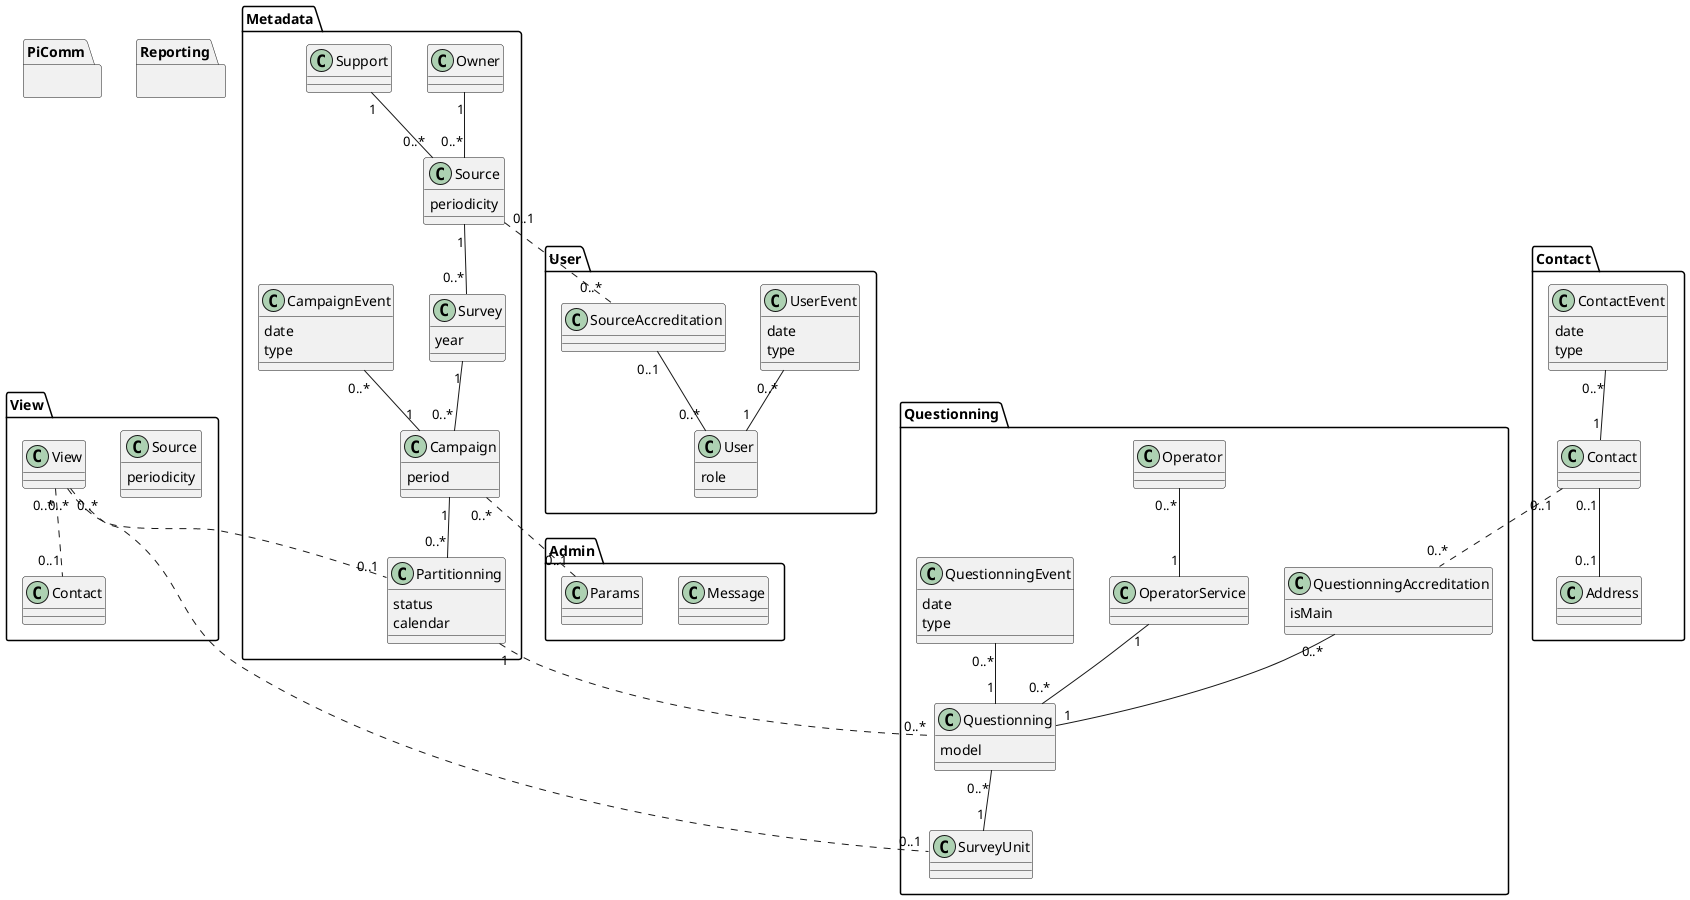 @startuml

package Metadata {

  class Source{
    periodicity

  }

  class Owner{

  }

  class Support{

  }

  class Survey{
    year
  }

  class Campaign{
    period
  }

  class Partitionning{
    status
    calendar
  }

  class CampaignEvent {
    date
    type
  }
  CampaignEvent "0..*" -- "1" Campaign

}

Owner "1" -- "0..*" Source
Support "1" -- "0..*" Source
Source "1" -- "0..*" Survey
Survey "1" -- "0..*" Campaign
Campaign "1" -- "0..*" Partitionning

package PiComm {
  ' TODO

}


package Questionning {
  class SurveyUnit{

  }

  class Questionning{
    model
  }

  class QuestionningAccreditation{
    isMain
  }

  class OperatorService{

  }

  class Operator{

  }

  QuestionningAccreditation "0..*" -- "1" Questionning
  Questionning "0..*" -- "1" SurveyUnit
  Partitionning "1" .. "0..*" Questionning
  OperatorService "1" -- "0..*" Questionning
  Operator "0..*" -- "1" OperatorService

  class QuestionningEvent {
    date
    type
  }
  QuestionningEvent "0..*" -- "1" Questionning



}


package Contact {

  class Contact{

  }

  class Address{

  }
  Contact "0..1" -- "0..1" Address
  Contact "0..1" .. "0..*" QuestionningAccreditation

  class ContactEvent {
    date
    type
  }
  ContactEvent "0..*" -- "1" Contact
}



package User {

  class User{
    role
  }

  class UserEvent{
    date
    type
  }

  SourceAccreditation "0..1" -- "0..*" User
  Source "0..1" .. "0..*" SourceAccreditation
  UserEvent "0..*" -- "1" User

}

package View {

  class Source{
    periodicity

  }

  class View{
}
View "0..*" .. "0..1" Contact
View "0..*" .. "0..1" SurveyUnit
View "0..*" .. "0..1" Partitionning
}



package Reporting {



}

package Admin{

  class Message{

  }

  class Params{

  }

  Campaign "0..*" .. "0..1" Params


}

@enduml
